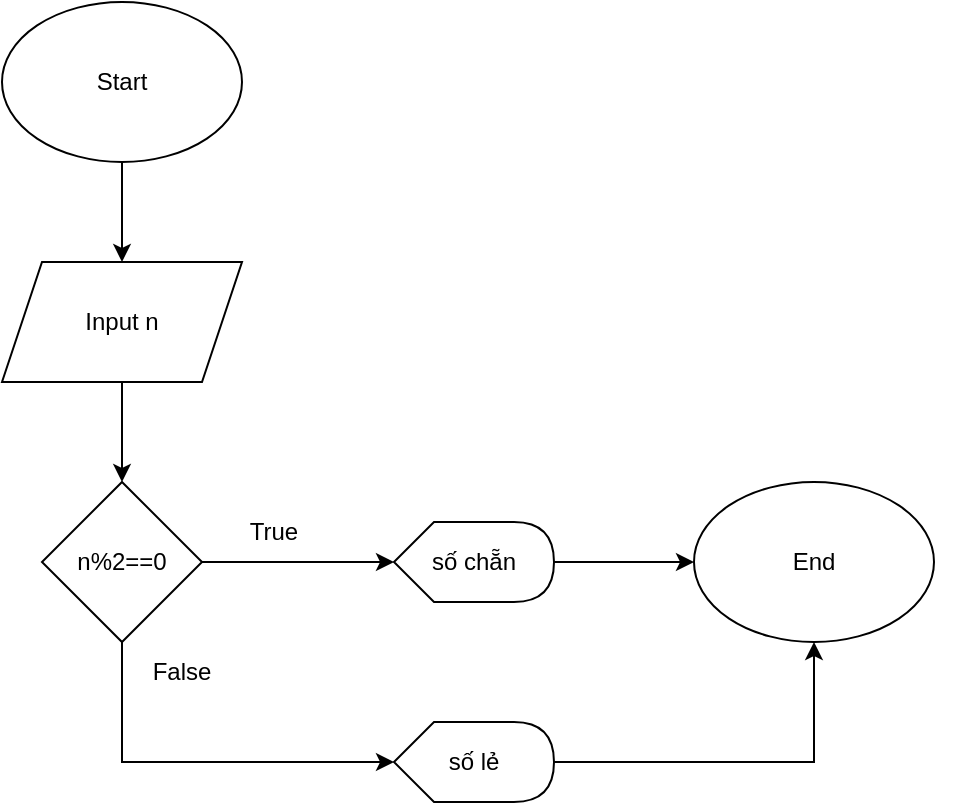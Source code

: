 <mxfile version="25.0.3">
  <diagram name="Trang-1" id="Ic_6IBqflgvEff83gMx8">
    <mxGraphModel dx="954" dy="623" grid="1" gridSize="10" guides="1" tooltips="1" connect="1" arrows="1" fold="1" page="1" pageScale="1" pageWidth="827" pageHeight="1169" math="0" shadow="0">
      <root>
        <mxCell id="0" />
        <mxCell id="1" parent="0" />
        <mxCell id="W8wq9E3jOlAvUwIORAxE-1" value="Start" style="ellipse;whiteSpace=wrap;html=1;" vertex="1" parent="1">
          <mxGeometry x="354" y="350" width="120" height="80" as="geometry" />
        </mxCell>
        <mxCell id="W8wq9E3jOlAvUwIORAxE-2" value="Input n" style="shape=parallelogram;perimeter=parallelogramPerimeter;whiteSpace=wrap;html=1;fixedSize=1;" vertex="1" parent="1">
          <mxGeometry x="354" y="480" width="120" height="60" as="geometry" />
        </mxCell>
        <mxCell id="W8wq9E3jOlAvUwIORAxE-3" value="n%2==0" style="rhombus;whiteSpace=wrap;html=1;" vertex="1" parent="1">
          <mxGeometry x="374" y="590" width="80" height="80" as="geometry" />
        </mxCell>
        <mxCell id="W8wq9E3jOlAvUwIORAxE-4" value="số chẵn" style="shape=display;whiteSpace=wrap;html=1;" vertex="1" parent="1">
          <mxGeometry x="550" y="610" width="80" height="40" as="geometry" />
        </mxCell>
        <mxCell id="W8wq9E3jOlAvUwIORAxE-5" value="số lẻ" style="shape=display;whiteSpace=wrap;html=1;" vertex="1" parent="1">
          <mxGeometry x="550" y="710" width="80" height="40" as="geometry" />
        </mxCell>
        <mxCell id="W8wq9E3jOlAvUwIORAxE-7" value="" style="endArrow=classic;html=1;rounded=0;exitX=1;exitY=0.5;exitDx=0;exitDy=0;entryX=0;entryY=0.5;entryDx=0;entryDy=0;entryPerimeter=0;" edge="1" parent="1" source="W8wq9E3jOlAvUwIORAxE-3" target="W8wq9E3jOlAvUwIORAxE-4">
          <mxGeometry width="50" height="50" relative="1" as="geometry">
            <mxPoint x="490" y="670" as="sourcePoint" />
            <mxPoint x="540" y="620" as="targetPoint" />
          </mxGeometry>
        </mxCell>
        <mxCell id="W8wq9E3jOlAvUwIORAxE-8" value="" style="endArrow=classic;html=1;rounded=0;exitX=0.5;exitY=1;exitDx=0;exitDy=0;entryX=0;entryY=0.5;entryDx=0;entryDy=0;entryPerimeter=0;" edge="1" parent="1" source="W8wq9E3jOlAvUwIORAxE-3" target="W8wq9E3jOlAvUwIORAxE-5">
          <mxGeometry width="50" height="50" relative="1" as="geometry">
            <mxPoint x="490" y="670" as="sourcePoint" />
            <mxPoint x="540" y="620" as="targetPoint" />
            <Array as="points">
              <mxPoint x="414" y="730" />
            </Array>
          </mxGeometry>
        </mxCell>
        <mxCell id="W8wq9E3jOlAvUwIORAxE-9" value="" style="endArrow=classic;html=1;rounded=0;exitX=1;exitY=0.5;exitDx=0;exitDy=0;exitPerimeter=0;entryX=0;entryY=0.5;entryDx=0;entryDy=0;" edge="1" parent="1" source="W8wq9E3jOlAvUwIORAxE-4" target="W8wq9E3jOlAvUwIORAxE-6">
          <mxGeometry width="50" height="50" relative="1" as="geometry">
            <mxPoint x="490" y="670" as="sourcePoint" />
            <mxPoint x="540" y="620" as="targetPoint" />
          </mxGeometry>
        </mxCell>
        <mxCell id="W8wq9E3jOlAvUwIORAxE-10" value="" style="endArrow=classic;html=1;rounded=0;exitX=1;exitY=0.5;exitDx=0;exitDy=0;exitPerimeter=0;" edge="1" parent="1" source="W8wq9E3jOlAvUwIORAxE-6">
          <mxGeometry width="50" height="50" relative="1" as="geometry">
            <mxPoint x="490" y="670" as="sourcePoint" />
            <mxPoint x="730" y="630" as="targetPoint" />
          </mxGeometry>
        </mxCell>
        <mxCell id="W8wq9E3jOlAvUwIORAxE-11" value="" style="endArrow=classic;html=1;rounded=0;exitX=0.5;exitY=1;exitDx=0;exitDy=0;entryX=0.5;entryY=0;entryDx=0;entryDy=0;" edge="1" parent="1" source="W8wq9E3jOlAvUwIORAxE-2" target="W8wq9E3jOlAvUwIORAxE-3">
          <mxGeometry width="50" height="50" relative="1" as="geometry">
            <mxPoint x="490" y="670" as="sourcePoint" />
            <mxPoint x="540" y="620" as="targetPoint" />
          </mxGeometry>
        </mxCell>
        <mxCell id="W8wq9E3jOlAvUwIORAxE-12" value="" style="endArrow=classic;html=1;rounded=0;exitX=0.5;exitY=1;exitDx=0;exitDy=0;entryX=0.5;entryY=0;entryDx=0;entryDy=0;" edge="1" parent="1" source="W8wq9E3jOlAvUwIORAxE-1" target="W8wq9E3jOlAvUwIORAxE-2">
          <mxGeometry width="50" height="50" relative="1" as="geometry">
            <mxPoint x="490" y="670" as="sourcePoint" />
            <mxPoint x="540" y="620" as="targetPoint" />
          </mxGeometry>
        </mxCell>
        <mxCell id="W8wq9E3jOlAvUwIORAxE-13" value="" style="endArrow=classic;html=1;rounded=0;exitX=1;exitY=0.5;exitDx=0;exitDy=0;exitPerimeter=0;entryX=0.5;entryY=1;entryDx=0;entryDy=0;" edge="1" parent="1" source="W8wq9E3jOlAvUwIORAxE-5" target="W8wq9E3jOlAvUwIORAxE-6">
          <mxGeometry width="50" height="50" relative="1" as="geometry">
            <mxPoint x="630" y="730" as="sourcePoint" />
            <mxPoint x="730" y="630" as="targetPoint" />
            <Array as="points">
              <mxPoint x="760" y="730" />
            </Array>
          </mxGeometry>
        </mxCell>
        <mxCell id="W8wq9E3jOlAvUwIORAxE-6" value="End" style="ellipse;whiteSpace=wrap;html=1;" vertex="1" parent="1">
          <mxGeometry x="700" y="590" width="120" height="80" as="geometry" />
        </mxCell>
        <mxCell id="W8wq9E3jOlAvUwIORAxE-14" value="True" style="text;html=1;align=center;verticalAlign=middle;whiteSpace=wrap;rounded=0;" vertex="1" parent="1">
          <mxGeometry x="460" y="600" width="60" height="30" as="geometry" />
        </mxCell>
        <mxCell id="W8wq9E3jOlAvUwIORAxE-15" value="False" style="text;html=1;align=center;verticalAlign=middle;whiteSpace=wrap;rounded=0;" vertex="1" parent="1">
          <mxGeometry x="414" y="670" width="60" height="30" as="geometry" />
        </mxCell>
      </root>
    </mxGraphModel>
  </diagram>
</mxfile>
